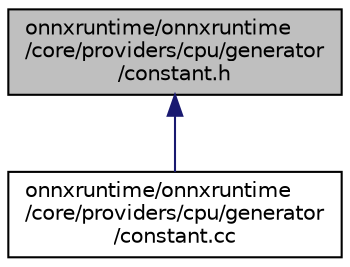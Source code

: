 digraph "onnxruntime/onnxruntime/core/providers/cpu/generator/constant.h"
{
  edge [fontname="Helvetica",fontsize="10",labelfontname="Helvetica",labelfontsize="10"];
  node [fontname="Helvetica",fontsize="10",shape=record];
  Node67 [label="onnxruntime/onnxruntime\l/core/providers/cpu/generator\l/constant.h",height=0.2,width=0.4,color="black", fillcolor="grey75", style="filled", fontcolor="black"];
  Node67 -> Node68 [dir="back",color="midnightblue",fontsize="10",style="solid",fontname="Helvetica"];
  Node68 [label="onnxruntime/onnxruntime\l/core/providers/cpu/generator\l/constant.cc",height=0.2,width=0.4,color="black", fillcolor="white", style="filled",URL="$constant_8cc.html"];
}
